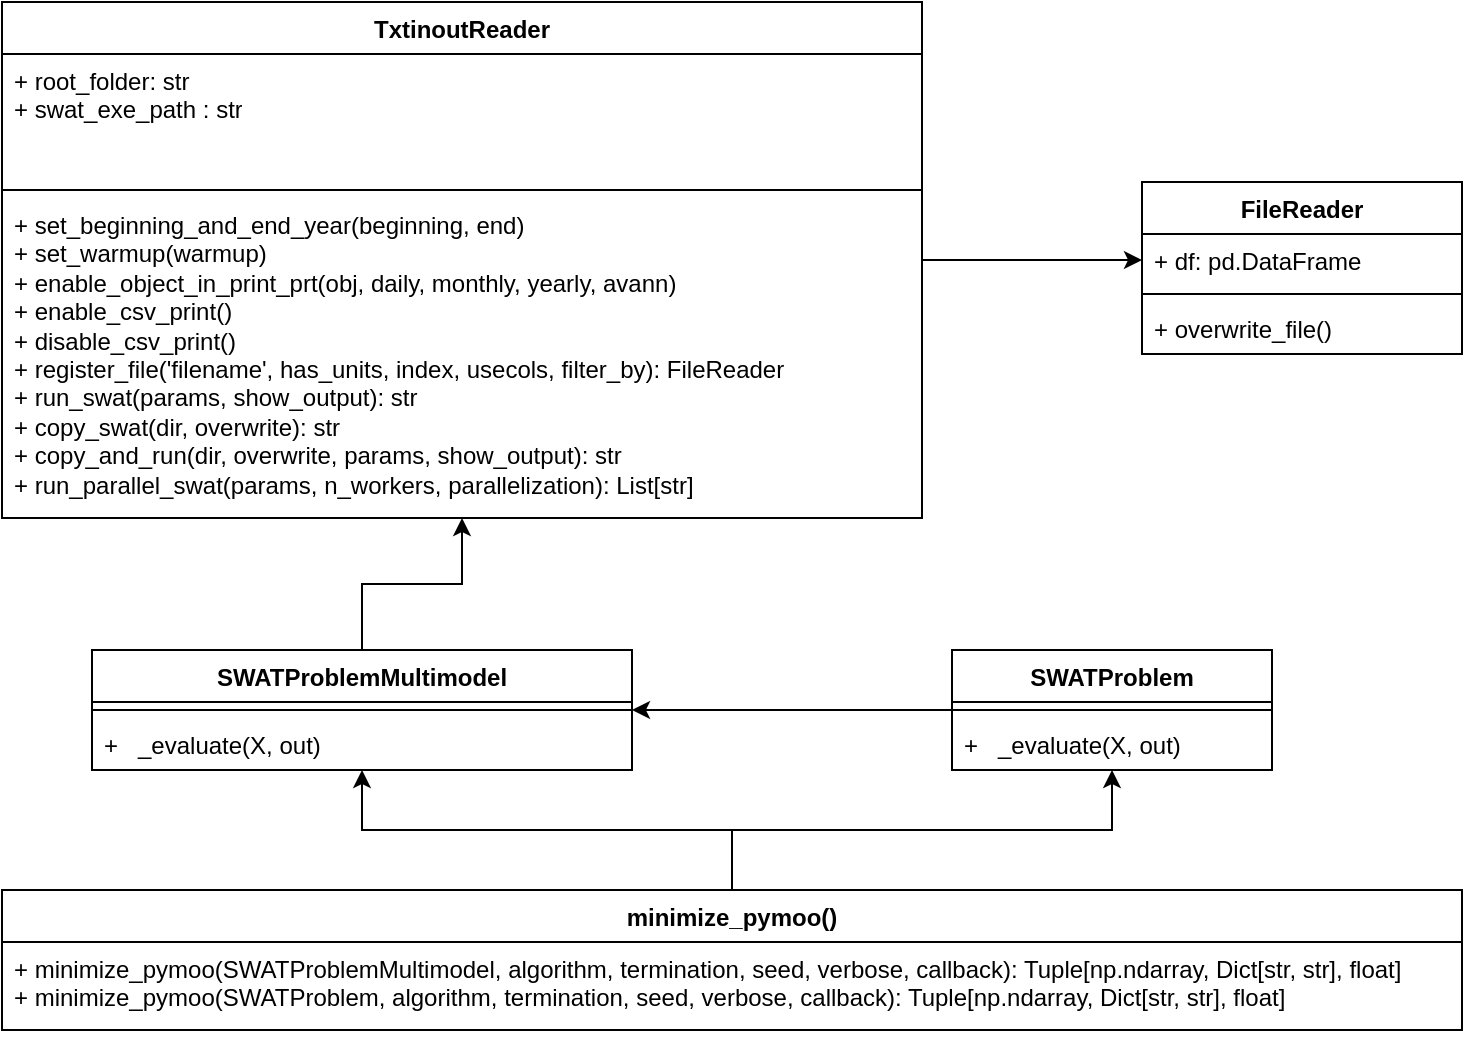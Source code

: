 <mxfile version="24.0.7" type="device">
  <diagram name="Página-1" id="4To8kGf0QVAQ54UdhfHS">
    <mxGraphModel dx="3088" dy="754" grid="1" gridSize="10" guides="1" tooltips="1" connect="1" arrows="1" fold="1" page="1" pageScale="1" pageWidth="827" pageHeight="1169" math="0" shadow="0">
      <root>
        <mxCell id="0" />
        <mxCell id="1" parent="0" />
        <mxCell id="yVdRmVK87CjNfa3m0-jo-37" style="edgeStyle=orthogonalEdgeStyle;rounded=0;orthogonalLoop=1;jettySize=auto;html=1;exitX=1;exitY=0.5;exitDx=0;exitDy=0;entryX=0;entryY=0.5;entryDx=0;entryDy=0;" edge="1" parent="1" source="yVdRmVK87CjNfa3m0-jo-5" target="yVdRmVK87CjNfa3m0-jo-10">
          <mxGeometry relative="1" as="geometry" />
        </mxCell>
        <mxCell id="yVdRmVK87CjNfa3m0-jo-5" value="TxtinoutReader&lt;div style=&quot;display:none&quot; id=&quot;SDCloudData&quot;&gt;&lt;br&gt;&lt;/div&gt;" style="swimlane;fontStyle=1;align=center;verticalAlign=top;childLayout=stackLayout;horizontal=1;startSize=26;horizontalStack=0;resizeParent=1;resizeParentMax=0;resizeLast=0;collapsible=1;marginBottom=0;whiteSpace=wrap;html=1;" vertex="1" parent="1">
          <mxGeometry x="-1605" y="196" width="460" height="258" as="geometry" />
        </mxCell>
        <mxCell id="yVdRmVK87CjNfa3m0-jo-6" value="&lt;div&gt;+ root_folder: str&lt;/div&gt;&lt;div&gt;+ swat_exe_path : str&lt;/div&gt;&lt;div&gt;&lt;br&gt;&lt;/div&gt;" style="text;strokeColor=none;fillColor=none;align=left;verticalAlign=top;spacingLeft=4;spacingRight=4;overflow=hidden;rotatable=0;points=[[0,0.5],[1,0.5]];portConstraint=eastwest;whiteSpace=wrap;html=1;" vertex="1" parent="yVdRmVK87CjNfa3m0-jo-5">
          <mxGeometry y="26" width="460" height="64" as="geometry" />
        </mxCell>
        <mxCell id="yVdRmVK87CjNfa3m0-jo-7" value="" style="line;strokeWidth=1;fillColor=none;align=left;verticalAlign=middle;spacingTop=-1;spacingLeft=3;spacingRight=3;rotatable=0;labelPosition=right;points=[];portConstraint=eastwest;strokeColor=inherit;" vertex="1" parent="yVdRmVK87CjNfa3m0-jo-5">
          <mxGeometry y="90" width="460" height="8" as="geometry" />
        </mxCell>
        <mxCell id="yVdRmVK87CjNfa3m0-jo-8" value="+ set_beginning_and_end_year(beginning, end)&lt;br&gt;+ set_warmup(warmup)&lt;br&gt;+ enable_object_in_print_prt(obj, daily, monthly, yearly, avann)&lt;br&gt;+ enable_csv_print()&lt;br&gt;+ disable_csv_print()&lt;br&gt;+ register_file(&#39;filename&#39;, has_units, index, usecols, filter_by): FileReader&lt;br&gt;+ run_swat(params, show_output): str&lt;br&gt;+ copy_swat(dir, overwrite): str&lt;br&gt;+ copy_and_run(dir, overwrite, params, show_output): str&lt;br&gt;+ run_parallel_swat(params, n_workers, parallelization): List[str]&lt;br&gt;&lt;div style=&quot;display:none&quot; id=&quot;SDCloudData&quot;&gt;&lt;br&gt;&lt;/div&gt;" style="text;strokeColor=none;fillColor=none;align=left;verticalAlign=top;spacingLeft=4;spacingRight=4;overflow=hidden;rotatable=0;points=[[0,0.5],[1,0.5]];portConstraint=eastwest;whiteSpace=wrap;html=1;" vertex="1" parent="yVdRmVK87CjNfa3m0-jo-5">
          <mxGeometry y="98" width="460" height="160" as="geometry" />
        </mxCell>
        <mxCell id="yVdRmVK87CjNfa3m0-jo-9" value="FileReader&lt;div style=&quot;display:none&quot; id=&quot;SDCloudData&quot;&gt;&lt;br&gt;&lt;/div&gt;" style="swimlane;fontStyle=1;align=center;verticalAlign=top;childLayout=stackLayout;horizontal=1;startSize=26;horizontalStack=0;resizeParent=1;resizeParentMax=0;resizeLast=0;collapsible=1;marginBottom=0;whiteSpace=wrap;html=1;" vertex="1" parent="1">
          <mxGeometry x="-1035" y="286" width="160" height="86" as="geometry" />
        </mxCell>
        <mxCell id="yVdRmVK87CjNfa3m0-jo-10" value="+ df: pd.DataFrame" style="text;strokeColor=none;fillColor=none;align=left;verticalAlign=top;spacingLeft=4;spacingRight=4;overflow=hidden;rotatable=0;points=[[0,0.5],[1,0.5]];portConstraint=eastwest;whiteSpace=wrap;html=1;" vertex="1" parent="yVdRmVK87CjNfa3m0-jo-9">
          <mxGeometry y="26" width="160" height="26" as="geometry" />
        </mxCell>
        <mxCell id="yVdRmVK87CjNfa3m0-jo-11" value="" style="line;strokeWidth=1;fillColor=none;align=left;verticalAlign=middle;spacingTop=-1;spacingLeft=3;spacingRight=3;rotatable=0;labelPosition=right;points=[];portConstraint=eastwest;strokeColor=inherit;" vertex="1" parent="yVdRmVK87CjNfa3m0-jo-9">
          <mxGeometry y="52" width="160" height="8" as="geometry" />
        </mxCell>
        <mxCell id="yVdRmVK87CjNfa3m0-jo-12" value="+ overwrite_file()&lt;div style=&quot;display:none&quot; id=&quot;SDCloudData&quot;&gt;&lt;br&gt;&lt;/div&gt;" style="text;strokeColor=none;fillColor=none;align=left;verticalAlign=top;spacingLeft=4;spacingRight=4;overflow=hidden;rotatable=0;points=[[0,0.5],[1,0.5]];portConstraint=eastwest;whiteSpace=wrap;html=1;" vertex="1" parent="yVdRmVK87CjNfa3m0-jo-9">
          <mxGeometry y="60" width="160" height="26" as="geometry" />
        </mxCell>
        <mxCell id="yVdRmVK87CjNfa3m0-jo-29" style="edgeStyle=orthogonalEdgeStyle;rounded=0;orthogonalLoop=1;jettySize=auto;html=1;exitX=0.5;exitY=0;exitDx=0;exitDy=0;entryX=0.5;entryY=1;entryDx=0;entryDy=0;" edge="1" parent="1" source="yVdRmVK87CjNfa3m0-jo-13" target="yVdRmVK87CjNfa3m0-jo-21">
          <mxGeometry relative="1" as="geometry" />
        </mxCell>
        <mxCell id="yVdRmVK87CjNfa3m0-jo-32" style="edgeStyle=orthogonalEdgeStyle;rounded=0;orthogonalLoop=1;jettySize=auto;html=1;exitX=0.5;exitY=0;exitDx=0;exitDy=0;entryX=0.5;entryY=1;entryDx=0;entryDy=0;" edge="1" parent="1" source="yVdRmVK87CjNfa3m0-jo-13" target="yVdRmVK87CjNfa3m0-jo-17">
          <mxGeometry relative="1" as="geometry" />
        </mxCell>
        <mxCell id="yVdRmVK87CjNfa3m0-jo-13" value="minimize_pymoo()&lt;div style=&quot;display:none&quot; id=&quot;SDCloudData&quot;&gt;&lt;br&gt;&lt;/div&gt;" style="swimlane;fontStyle=1;align=center;verticalAlign=top;childLayout=stackLayout;horizontal=1;startSize=26;horizontalStack=0;resizeParent=1;resizeParentMax=0;resizeLast=0;collapsible=1;marginBottom=0;whiteSpace=wrap;html=1;" vertex="1" parent="1">
          <mxGeometry x="-1605" y="640" width="730" height="70" as="geometry" />
        </mxCell>
        <mxCell id="yVdRmVK87CjNfa3m0-jo-14" value="+ minimize_pymoo(SWATProblemMultimodel, algorithm, termination, seed, verbose, callback): Tuple[np.ndarray, Dict[str, str], float]&lt;br&gt;+ minimize_pymoo(SWATProblem, algorithm, termination, seed, verbose, callback): Tuple[np.ndarray, Dict[str, str], float]&lt;br&gt;&lt;div style=&quot;display:none&quot; id=&quot;SDCloudData&quot;&gt;&lt;br&gt;&lt;/div&gt;" style="text;strokeColor=none;fillColor=none;align=left;verticalAlign=top;spacingLeft=4;spacingRight=4;overflow=hidden;rotatable=0;points=[[0,0.5],[1,0.5]];portConstraint=eastwest;whiteSpace=wrap;html=1;" vertex="1" parent="yVdRmVK87CjNfa3m0-jo-13">
          <mxGeometry y="26" width="730" height="44" as="geometry" />
        </mxCell>
        <mxCell id="yVdRmVK87CjNfa3m0-jo-39" style="edgeStyle=orthogonalEdgeStyle;rounded=0;orthogonalLoop=1;jettySize=auto;html=1;exitX=0.5;exitY=0;exitDx=0;exitDy=0;entryX=0.5;entryY=1;entryDx=0;entryDy=0;" edge="1" parent="1" source="yVdRmVK87CjNfa3m0-jo-17" target="yVdRmVK87CjNfa3m0-jo-5">
          <mxGeometry relative="1" as="geometry" />
        </mxCell>
        <mxCell id="yVdRmVK87CjNfa3m0-jo-17" value="SWATProblemMultimodel&lt;div style=&quot;display:none&quot; id=&quot;SDCloudData&quot;&gt;&lt;br&gt;&lt;/div&gt;" style="swimlane;fontStyle=1;align=center;verticalAlign=top;childLayout=stackLayout;horizontal=1;startSize=26;horizontalStack=0;resizeParent=1;resizeParentMax=0;resizeLast=0;collapsible=1;marginBottom=0;whiteSpace=wrap;html=1;" vertex="1" parent="1">
          <mxGeometry x="-1560" y="520" width="270" height="60" as="geometry" />
        </mxCell>
        <mxCell id="yVdRmVK87CjNfa3m0-jo-19" value="" style="line;strokeWidth=1;fillColor=none;align=left;verticalAlign=middle;spacingTop=-1;spacingLeft=3;spacingRight=3;rotatable=0;labelPosition=right;points=[];portConstraint=eastwest;strokeColor=inherit;" vertex="1" parent="yVdRmVK87CjNfa3m0-jo-17">
          <mxGeometry y="26" width="270" height="8" as="geometry" />
        </mxCell>
        <mxCell id="yVdRmVK87CjNfa3m0-jo-20" value="+&amp;nbsp;&amp;nbsp; _evaluate(X, out)" style="text;strokeColor=none;fillColor=none;align=left;verticalAlign=top;spacingLeft=4;spacingRight=4;overflow=hidden;rotatable=0;points=[[0,0.5],[1,0.5]];portConstraint=eastwest;whiteSpace=wrap;html=1;" vertex="1" parent="yVdRmVK87CjNfa3m0-jo-17">
          <mxGeometry y="34" width="270" height="26" as="geometry" />
        </mxCell>
        <mxCell id="yVdRmVK87CjNfa3m0-jo-38" style="edgeStyle=orthogonalEdgeStyle;rounded=0;orthogonalLoop=1;jettySize=auto;html=1;exitX=0;exitY=0.5;exitDx=0;exitDy=0;entryX=1;entryY=0.5;entryDx=0;entryDy=0;" edge="1" parent="1" source="yVdRmVK87CjNfa3m0-jo-21" target="yVdRmVK87CjNfa3m0-jo-17">
          <mxGeometry relative="1" as="geometry" />
        </mxCell>
        <mxCell id="yVdRmVK87CjNfa3m0-jo-21" value="SWATProblem&lt;div style=&quot;display:none&quot; id=&quot;SDCloudData&quot;&gt;&lt;br&gt;&lt;/div&gt;" style="swimlane;fontStyle=1;align=center;verticalAlign=top;childLayout=stackLayout;horizontal=1;startSize=26;horizontalStack=0;resizeParent=1;resizeParentMax=0;resizeLast=0;collapsible=1;marginBottom=0;whiteSpace=wrap;html=1;" vertex="1" parent="1">
          <mxGeometry x="-1130" y="520" width="160" height="60" as="geometry" />
        </mxCell>
        <mxCell id="yVdRmVK87CjNfa3m0-jo-23" value="" style="line;strokeWidth=1;fillColor=none;align=left;verticalAlign=middle;spacingTop=-1;spacingLeft=3;spacingRight=3;rotatable=0;labelPosition=right;points=[];portConstraint=eastwest;strokeColor=inherit;" vertex="1" parent="yVdRmVK87CjNfa3m0-jo-21">
          <mxGeometry y="26" width="160" height="8" as="geometry" />
        </mxCell>
        <mxCell id="yVdRmVK87CjNfa3m0-jo-24" value="+&amp;nbsp;&amp;nbsp; _evaluate(X, out)" style="text;strokeColor=none;fillColor=none;align=left;verticalAlign=top;spacingLeft=4;spacingRight=4;overflow=hidden;rotatable=0;points=[[0,0.5],[1,0.5]];portConstraint=eastwest;whiteSpace=wrap;html=1;" vertex="1" parent="yVdRmVK87CjNfa3m0-jo-21">
          <mxGeometry y="34" width="160" height="26" as="geometry" />
        </mxCell>
      </root>
    </mxGraphModel>
  </diagram>
</mxfile>
